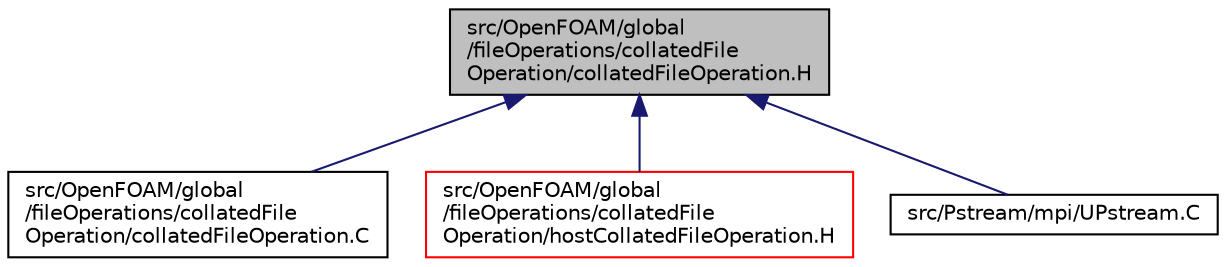 digraph "src/OpenFOAM/global/fileOperations/collatedFileOperation/collatedFileOperation.H"
{
  bgcolor="transparent";
  edge [fontname="Helvetica",fontsize="10",labelfontname="Helvetica",labelfontsize="10"];
  node [fontname="Helvetica",fontsize="10",shape=record];
  Node1 [label="src/OpenFOAM/global\l/fileOperations/collatedFile\lOperation/collatedFileOperation.H",height=0.2,width=0.4,color="black", fillcolor="grey75", style="filled" fontcolor="black"];
  Node1 -> Node2 [dir="back",color="midnightblue",fontsize="10",style="solid",fontname="Helvetica"];
  Node2 [label="src/OpenFOAM/global\l/fileOperations/collatedFile\lOperation/collatedFileOperation.C",height=0.2,width=0.4,color="black",URL="$collatedFileOperation_8C.html"];
  Node1 -> Node3 [dir="back",color="midnightblue",fontsize="10",style="solid",fontname="Helvetica"];
  Node3 [label="src/OpenFOAM/global\l/fileOperations/collatedFile\lOperation/hostCollatedFileOperation.H",height=0.2,width=0.4,color="red",URL="$hostCollatedFileOperation_8H.html"];
  Node1 -> Node4 [dir="back",color="midnightblue",fontsize="10",style="solid",fontname="Helvetica"];
  Node4 [label="src/Pstream/mpi/UPstream.C",height=0.2,width=0.4,color="black",URL="$Pstream_2mpi_2UPstream_8C.html"];
}
